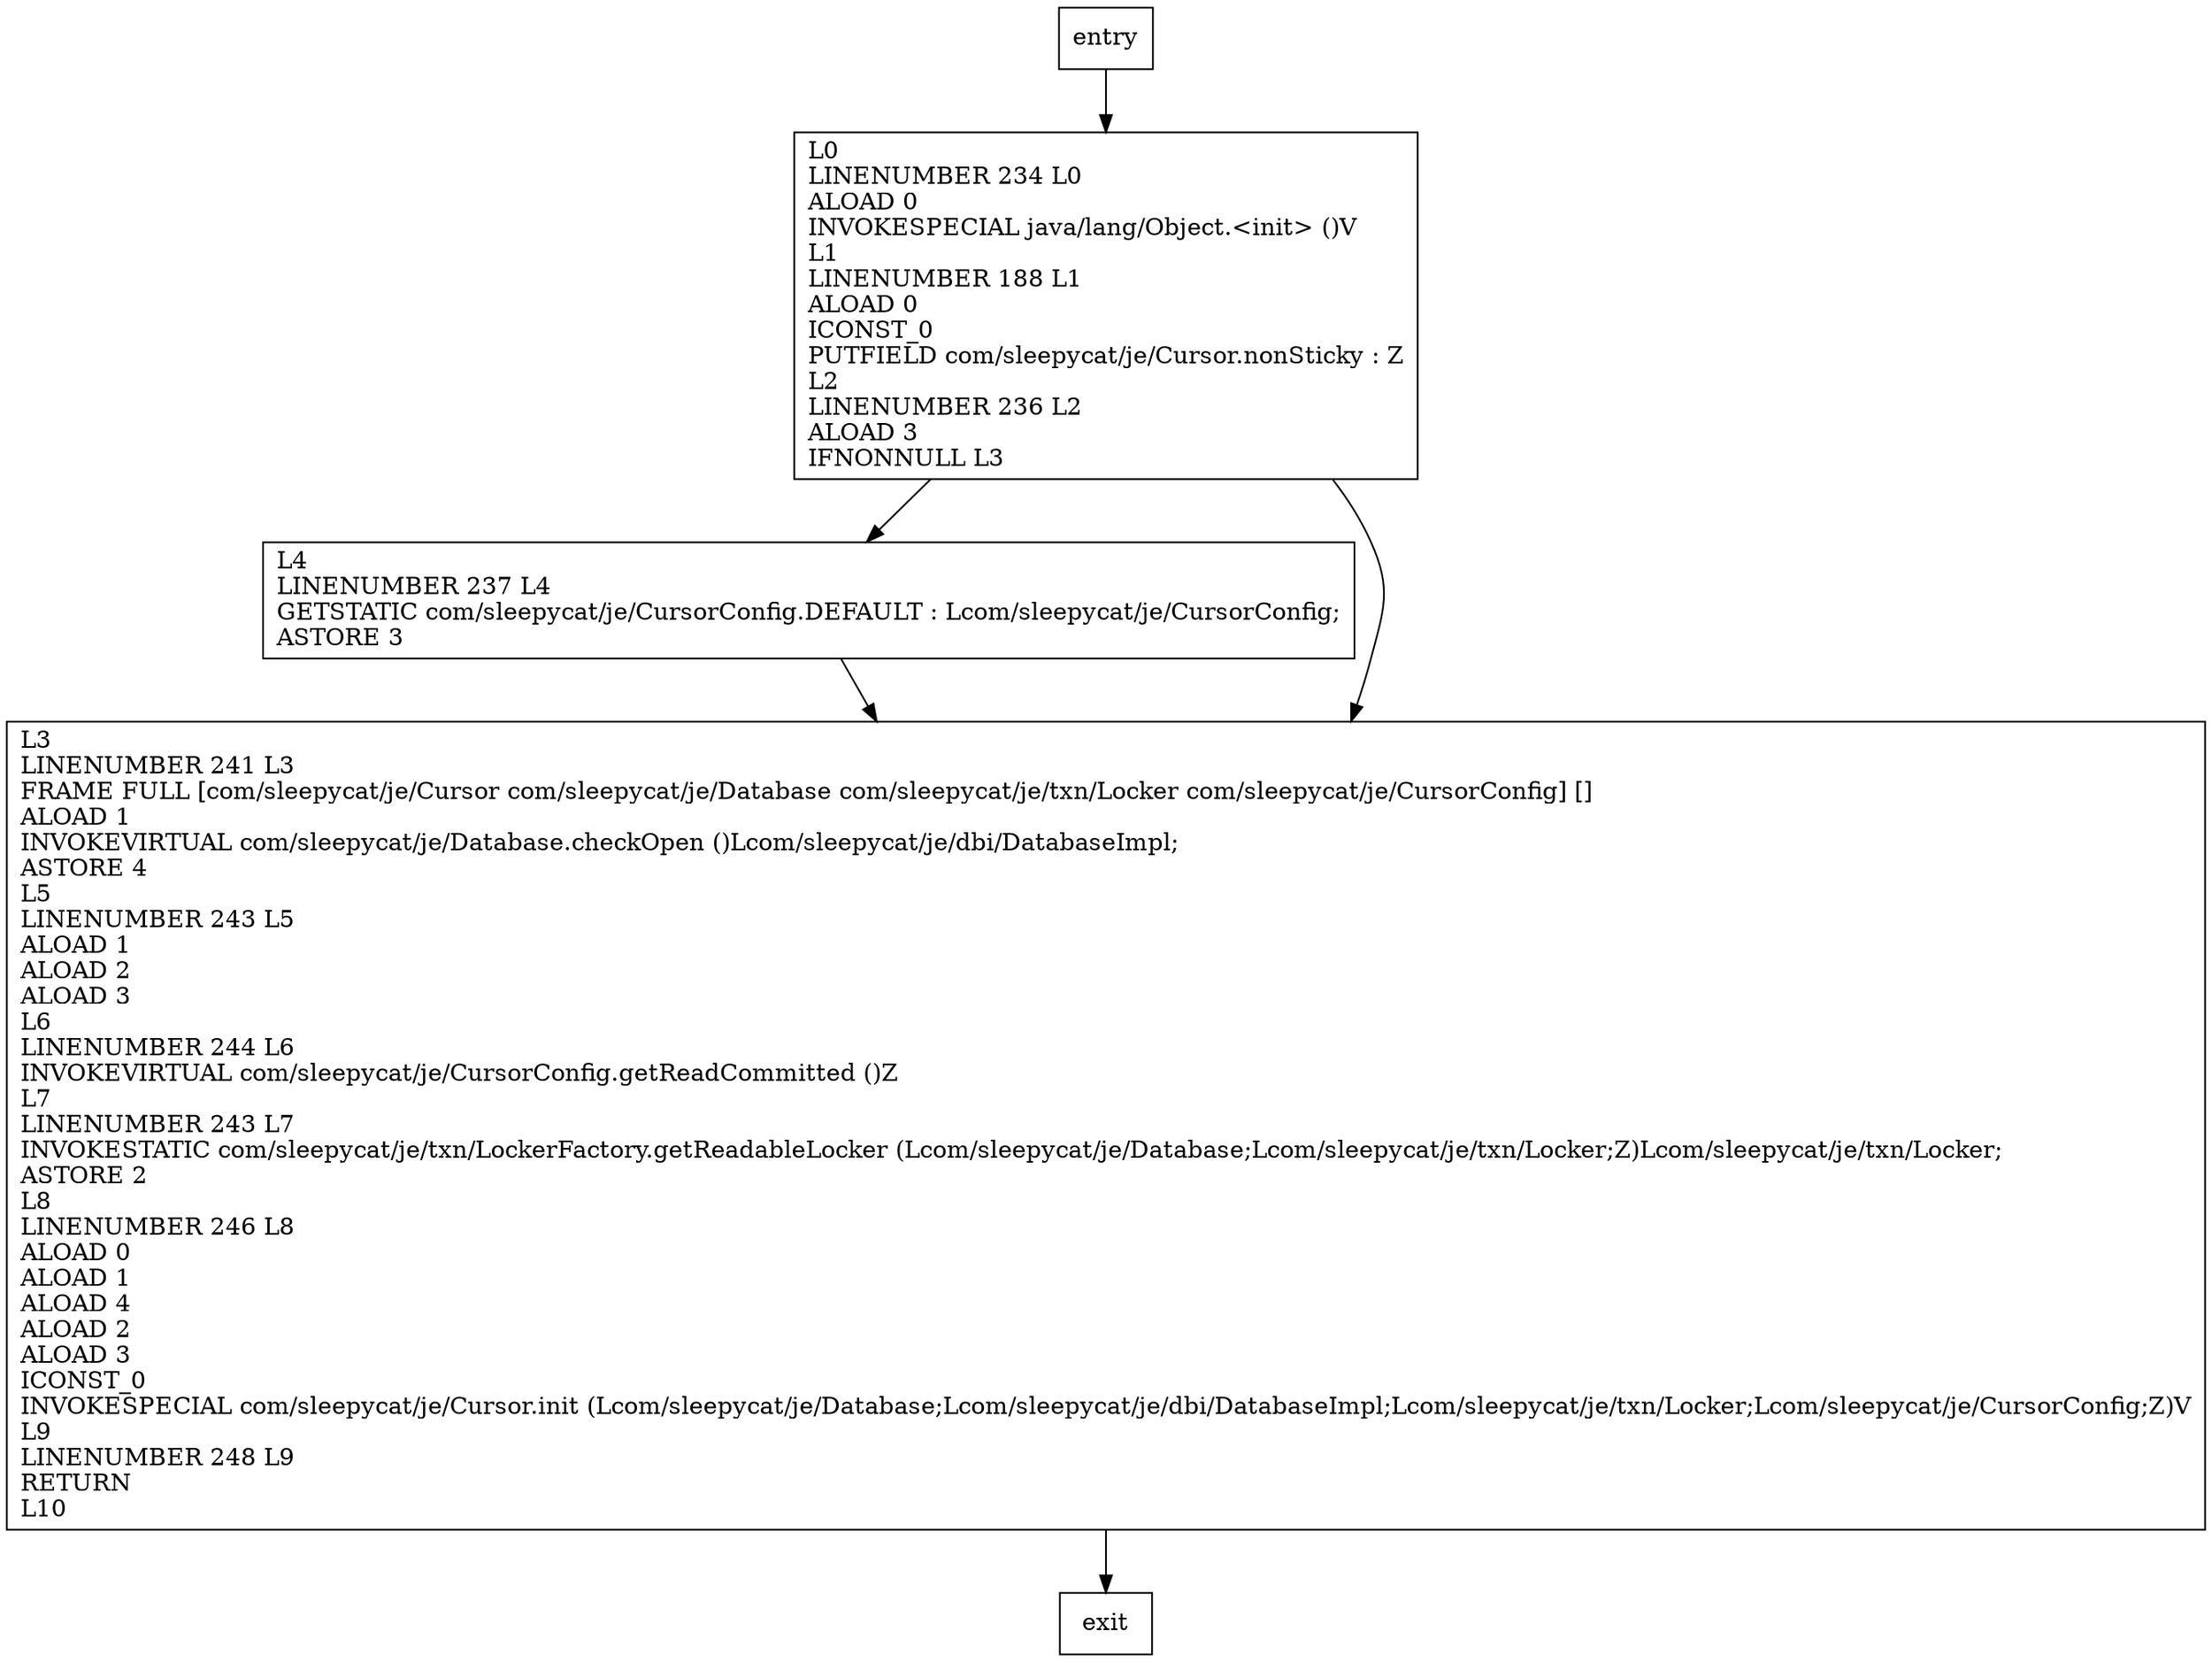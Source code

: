 digraph <init> {
node [shape=record];
737840551 [label="L4\lLINENUMBER 237 L4\lGETSTATIC com/sleepycat/je/CursorConfig.DEFAULT : Lcom/sleepycat/je/CursorConfig;\lASTORE 3\l"];
1244445255 [label="L3\lLINENUMBER 241 L3\lFRAME FULL [com/sleepycat/je/Cursor com/sleepycat/je/Database com/sleepycat/je/txn/Locker com/sleepycat/je/CursorConfig] []\lALOAD 1\lINVOKEVIRTUAL com/sleepycat/je/Database.checkOpen ()Lcom/sleepycat/je/dbi/DatabaseImpl;\lASTORE 4\lL5\lLINENUMBER 243 L5\lALOAD 1\lALOAD 2\lALOAD 3\lL6\lLINENUMBER 244 L6\lINVOKEVIRTUAL com/sleepycat/je/CursorConfig.getReadCommitted ()Z\lL7\lLINENUMBER 243 L7\lINVOKESTATIC com/sleepycat/je/txn/LockerFactory.getReadableLocker (Lcom/sleepycat/je/Database;Lcom/sleepycat/je/txn/Locker;Z)Lcom/sleepycat/je/txn/Locker;\lASTORE 2\lL8\lLINENUMBER 246 L8\lALOAD 0\lALOAD 1\lALOAD 4\lALOAD 2\lALOAD 3\lICONST_0\lINVOKESPECIAL com/sleepycat/je/Cursor.init (Lcom/sleepycat/je/Database;Lcom/sleepycat/je/dbi/DatabaseImpl;Lcom/sleepycat/je/txn/Locker;Lcom/sleepycat/je/CursorConfig;Z)V\lL9\lLINENUMBER 248 L9\lRETURN\lL10\l"];
2048180061 [label="L0\lLINENUMBER 234 L0\lALOAD 0\lINVOKESPECIAL java/lang/Object.\<init\> ()V\lL1\lLINENUMBER 188 L1\lALOAD 0\lICONST_0\lPUTFIELD com/sleepycat/je/Cursor.nonSticky : Z\lL2\lLINENUMBER 236 L2\lALOAD 3\lIFNONNULL L3\l"];
entry;
exit;
entry -> 2048180061
737840551 -> 1244445255
1244445255 -> exit
2048180061 -> 737840551
2048180061 -> 1244445255
}

